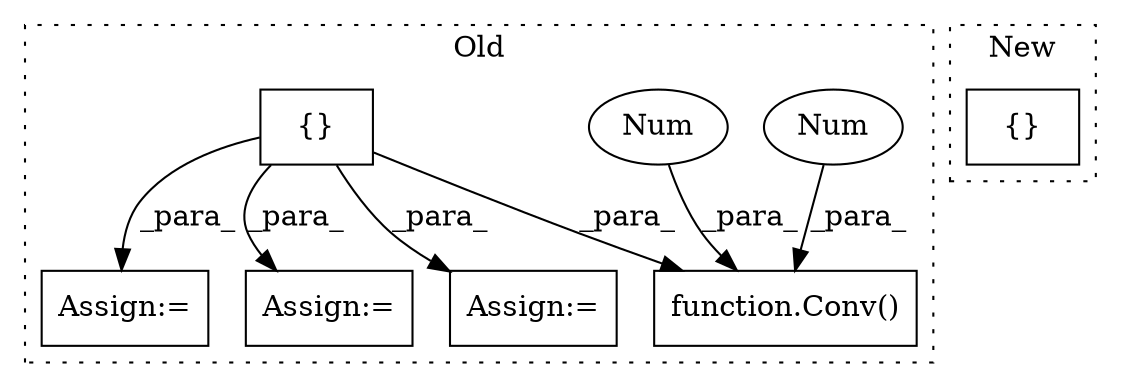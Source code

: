 digraph G {
subgraph cluster0 {
1 [label="function.Conv()" a="75" s="1703,1742" l="5,1" shape="box"];
3 [label="Num" a="76" s="1738" l="1" shape="ellipse"];
4 [label="Num" a="76" s="1741" l="1" shape="ellipse"];
5 [label="{}" a="95" s="1205,1307" l="14,10" shape="box"];
6 [label="Assign:=" a="68" s="1572" l="3" shape="box"];
7 [label="Assign:=" a="68" s="1518" l="3" shape="box"];
8 [label="Assign:=" a="68" s="1620" l="3" shape="box"];
label = "Old";
style="dotted";
}
subgraph cluster1 {
2 [label="{}" a="95" s="653,676" l="1,1" shape="box"];
label = "New";
style="dotted";
}
3 -> 1 [label="_para_"];
4 -> 1 [label="_para_"];
5 -> 1 [label="_para_"];
5 -> 7 [label="_para_"];
5 -> 8 [label="_para_"];
5 -> 6 [label="_para_"];
}